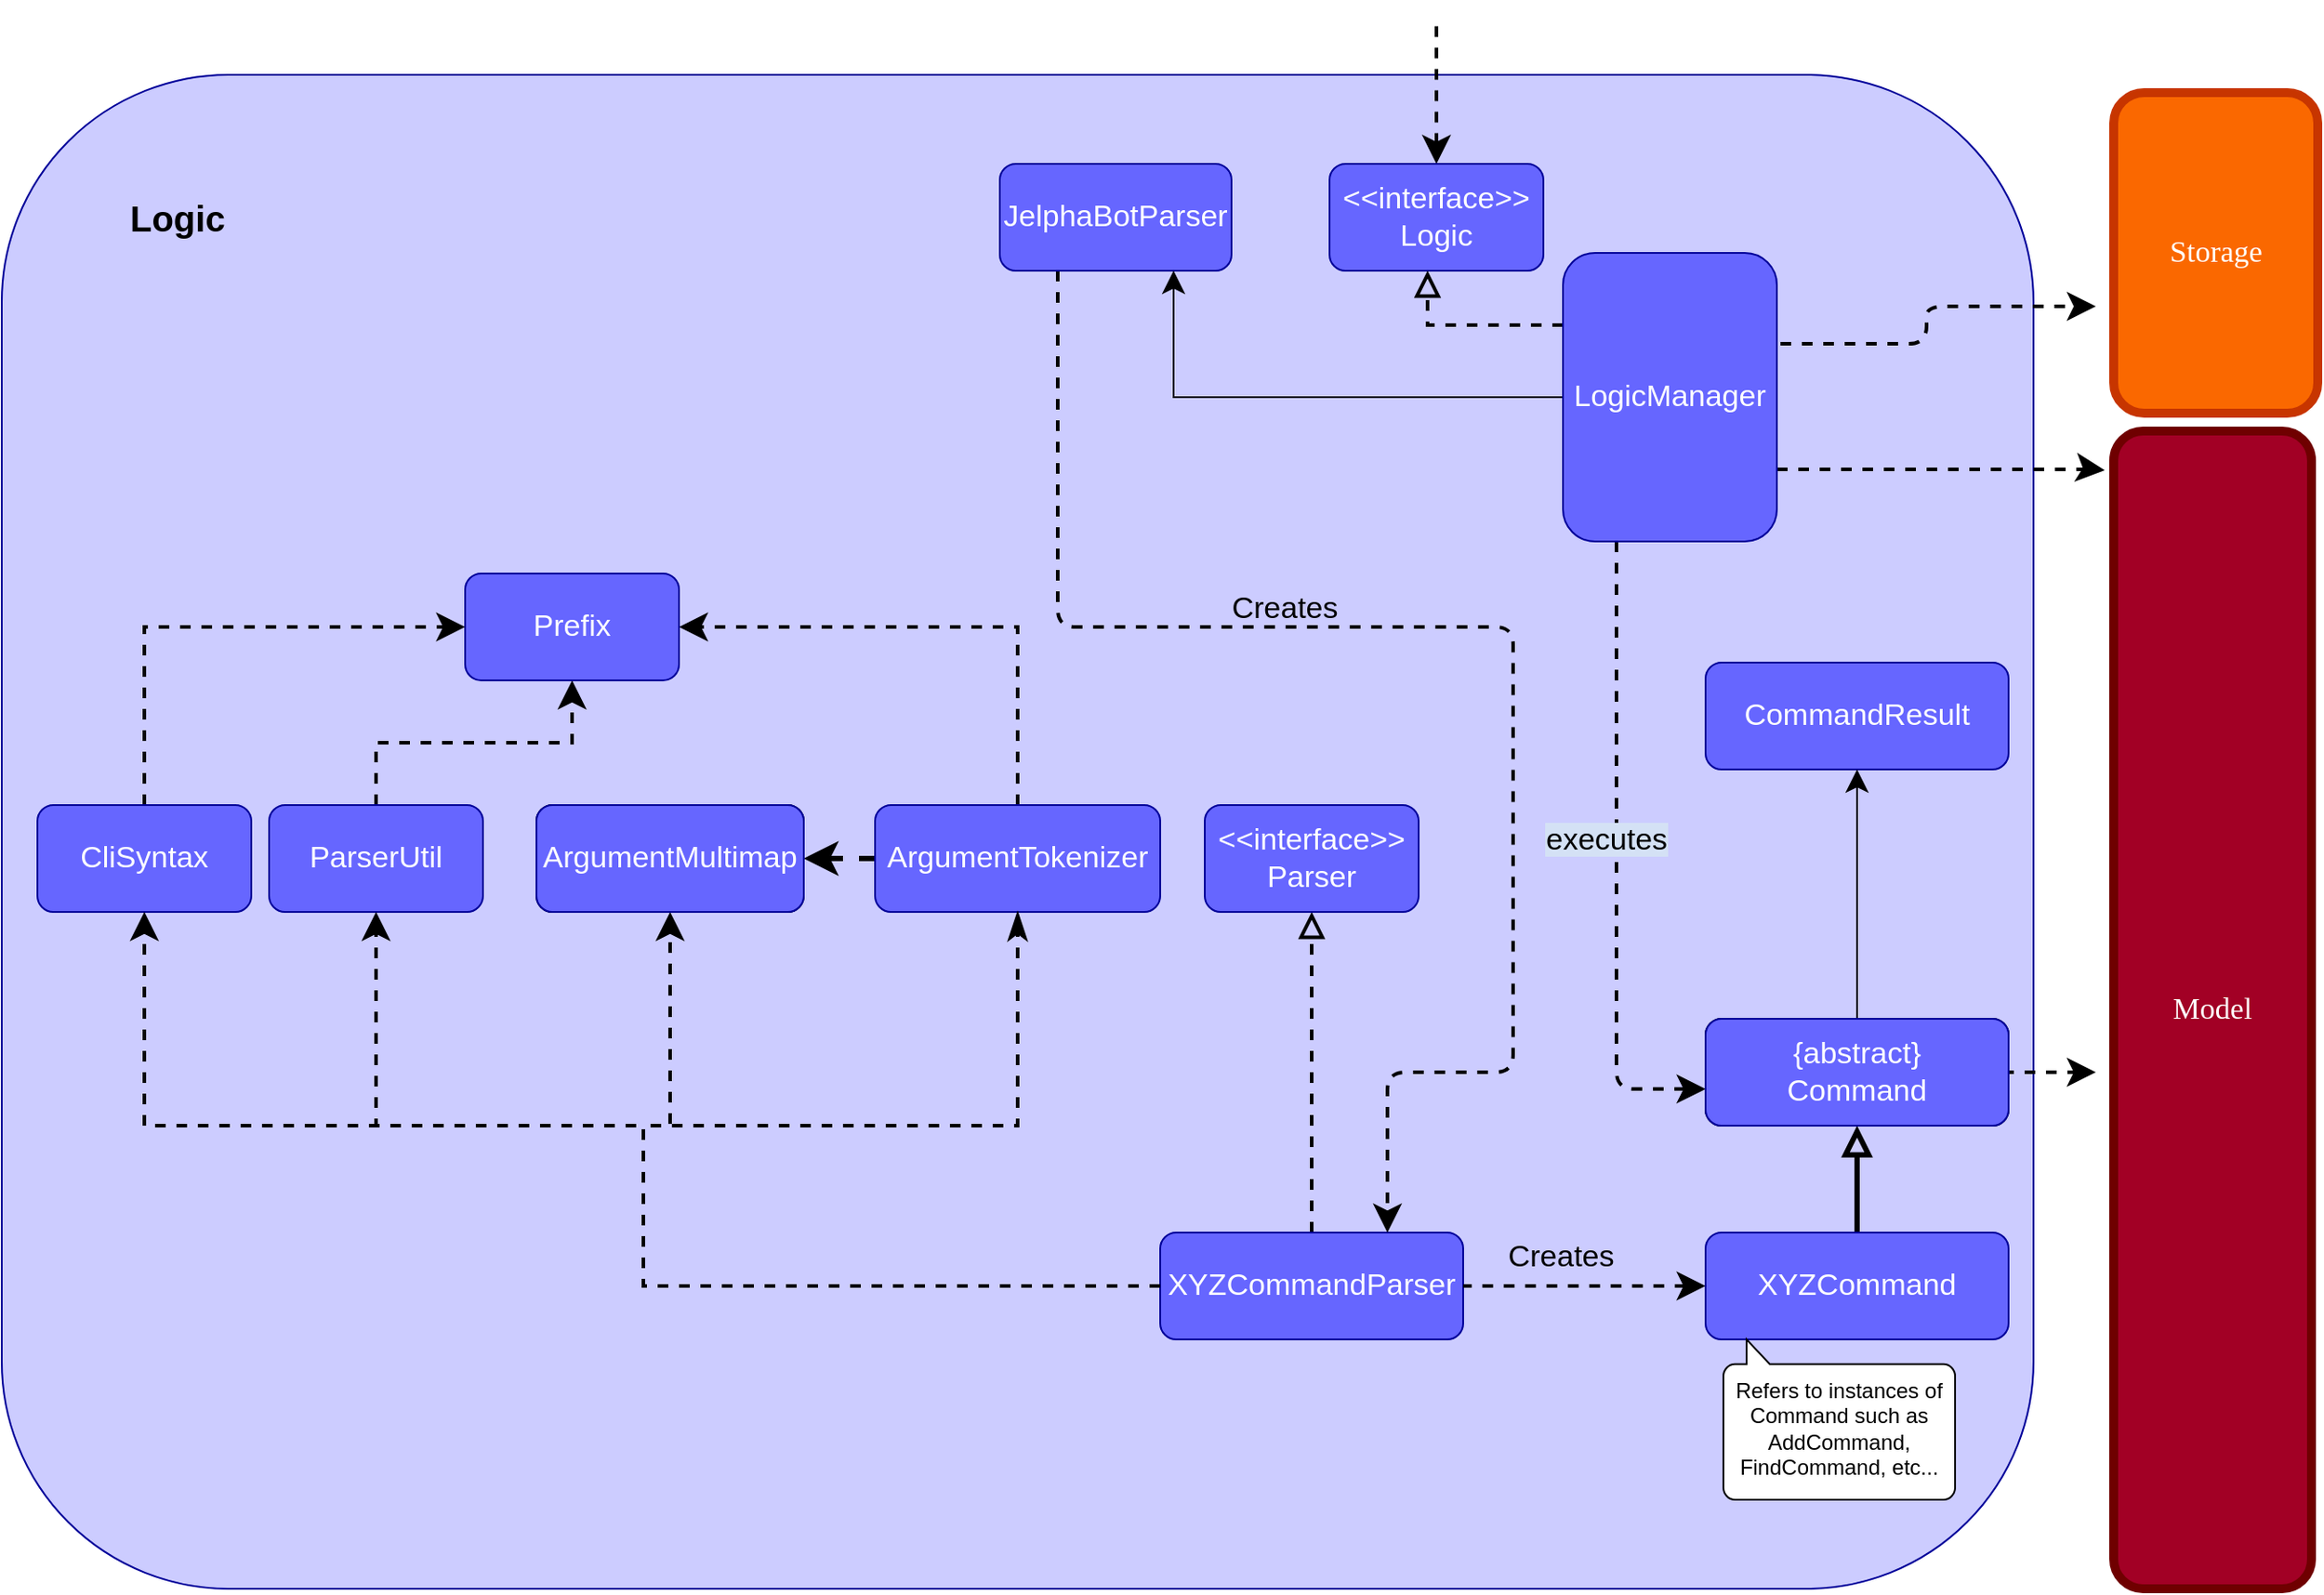<mxfile version="12.9.10" type="device"><diagram id="WQ-3Zr3YK4imYxMIIgBZ" name="Page-1"><mxGraphModel dx="2031" dy="3299" grid="1" gridSize="10" guides="1" tooltips="1" connect="1" arrows="1" fold="1" page="1" pageScale="1" pageWidth="850" pageHeight="1100" math="0" shadow="0"><root><mxCell id="0"/><mxCell id="1" parent="0"/><mxCell id="xUd67uY9aWKsCwXfxKKN-46" value="" style="rounded=1;whiteSpace=wrap;html=1;fillColor=#CCCCFF;strokeColor=#000099;" parent="1" vertex="1"><mxGeometry x="370" y="-1980" width="1140" height="850" as="geometry"/></mxCell><mxCell id="xUd67uY9aWKsCwXfxKKN-1" value="" style="edgeStyle=orthogonalEdgeStyle;rounded=1;jumpStyle=none;jumpSize=10;orthogonalLoop=1;jettySize=auto;html=1;dashed=1;startSize=10;endArrow=none;endFill=0;endSize=10;strokeWidth=2;startArrow=classic;startFill=1;" parent="1" source="xUd67uY9aWKsCwXfxKKN-2" edge="1"><mxGeometry relative="1" as="geometry"><mxPoint x="1175" y="-2010" as="targetPoint"/></mxGeometry></mxCell><mxCell id="xUd67uY9aWKsCwXfxKKN-2" value="&lt;div style=&quot;font-size: 17px&quot;&gt;&lt;span style=&quot;background-color: transparent&quot;&gt;&lt;font style=&quot;font-size: 17px&quot; face=&quot;Helvetica&quot;&gt;&lt;font style=&quot;font-size: 17px&quot; color=&quot;#FFFFFF&quot;&gt;&amp;lt;&amp;lt;interface&amp;gt;&amp;gt;&lt;/font&gt;&lt;/font&gt;&lt;/span&gt;&lt;/div&gt;&lt;div style=&quot;font-size: 17px&quot;&gt;&lt;span style=&quot;background-color: transparent&quot;&gt;&lt;font style=&quot;font-size: 17px&quot; face=&quot;Helvetica&quot;&gt;&lt;font style=&quot;font-size: 17px&quot; color=&quot;#FFFFFF&quot;&gt;Logic&lt;/font&gt;&lt;/font&gt;&lt;/span&gt;&lt;/div&gt;" style="rounded=1;whiteSpace=wrap;html=1;fillColor=#6666FF;strokeColor=#000099;fontColor=#ffffff;" parent="1" vertex="1"><mxGeometry x="1115" y="-1930" width="120" height="60" as="geometry"/></mxCell><mxCell id="xUd67uY9aWKsCwXfxKKN-3" value="&lt;div style=&quot;font-size: 17px&quot;&gt;&lt;span style=&quot;background-color: transparent&quot;&gt;&lt;font style=&quot;font-size: 17px&quot; face=&quot;Helvetica&quot;&gt;&lt;font color=&quot;#FFFFFF&quot;&gt;CommandResult&lt;/font&gt;&lt;br&gt;&lt;/font&gt;&lt;/span&gt;&lt;/div&gt;" style="rounded=1;whiteSpace=wrap;html=1;fillColor=#6666FF;strokeColor=#000099;fontColor=#ffffff;" parent="1" vertex="1"><mxGeometry x="1326" y="-1650" width="170" height="60" as="geometry"/></mxCell><mxCell id="xUd67uY9aWKsCwXfxKKN-4" value="&lt;div style=&quot;font-size: 17px&quot;&gt;&lt;font style=&quot;font-size: 17px&quot; face=&quot;Helvetica&quot;&gt;&lt;span style=&quot;background-color: rgb(0 , 0 , 153)&quot;&gt;&lt;font style=&quot;font-size: 17px&quot; color=&quot;#FFFFFF&quot;&gt;ArgumentMultimap&lt;/font&gt;&lt;/span&gt;&lt;/font&gt;&lt;/div&gt;" style="rounded=1;whiteSpace=wrap;html=1;fillColor=#000099;" parent="1" vertex="1"><mxGeometry x="670" y="-1570" width="150" height="60" as="geometry"/></mxCell><mxCell id="xUd67uY9aWKsCwXfxKKN-5" value="" style="edgeStyle=orthogonalEdgeStyle;rounded=0;jumpStyle=none;orthogonalLoop=1;jettySize=auto;html=1;dashed=1;entryX=0.5;entryY=1;entryDx=0;entryDy=0;endArrow=block;endFill=0;endSize=10;startSize=10;jumpSize=10;strokeWidth=2;" parent="1" source="xUd67uY9aWKsCwXfxKKN-6" target="xUd67uY9aWKsCwXfxKKN-29" edge="1"><mxGeometry relative="1" as="geometry"><mxPoint x="1040" y="-1310" as="targetPoint"/></mxGeometry></mxCell><mxCell id="xUd67uY9aWKsCwXfxKKN-6" value="&lt;div style=&quot;font-size: 17px&quot;&gt;&lt;span style=&quot;background-color: transparent&quot;&gt;&lt;font style=&quot;font-size: 17px&quot; face=&quot;Helvetica&quot;&gt;&lt;font style=&quot;font-size: 17px&quot; color=&quot;#FFFFFF&quot;&gt;XYZCommandParser&lt;/font&gt;&lt;/font&gt;&lt;/span&gt;&lt;/div&gt;" style="rounded=1;whiteSpace=wrap;html=1;fillColor=#6666FF;shadow=0;strokeColor=#000099;fontColor=#ffffff;" parent="1" vertex="1"><mxGeometry x="1020" y="-1330" width="170" height="60" as="geometry"/></mxCell><mxCell id="xUd67uY9aWKsCwXfxKKN-7" value="" style="edgeStyle=orthogonalEdgeStyle;rounded=1;jumpStyle=none;jumpSize=10;orthogonalLoop=1;jettySize=auto;html=1;startSize=10;endArrow=block;endFill=0;endSize=10;strokeWidth=3;" parent="1" source="xUd67uY9aWKsCwXfxKKN-9" target="xUd67uY9aWKsCwXfxKKN-12" edge="1"><mxGeometry relative="1" as="geometry"/></mxCell><mxCell id="xUd67uY9aWKsCwXfxKKN-8" value="" style="edgeStyle=orthogonalEdgeStyle;rounded=1;jumpStyle=none;jumpSize=10;orthogonalLoop=1;jettySize=auto;html=1;dashed=1;startArrow=classic;startFill=1;startSize=10;endArrow=none;endFill=0;endSize=10;strokeWidth=2;" parent="1" source="xUd67uY9aWKsCwXfxKKN-9" target="xUd67uY9aWKsCwXfxKKN-6" edge="1"><mxGeometry relative="1" as="geometry"/></mxCell><mxCell id="xUd67uY9aWKsCwXfxKKN-9" value="&lt;div style=&quot;font-size: 17px&quot;&gt;&lt;span style=&quot;background-color: transparent&quot;&gt;&lt;font style=&quot;font-size: 17px&quot; face=&quot;Helvetica&quot;&gt;&lt;font style=&quot;font-size: 17px&quot; color=&quot;#FFFFFF&quot;&gt;XYZCommand&lt;/font&gt;&lt;/font&gt;&lt;/span&gt;&lt;/div&gt;" style="rounded=1;whiteSpace=wrap;html=1;fillColor=#6666FF;shadow=0;container=1;strokeColor=#000099;fontColor=#ffffff;" parent="1" vertex="1"><mxGeometry x="1326" y="-1330" width="170" height="60" as="geometry"><mxRectangle x="1110" y="-1120" width="140" height="20" as="alternateBounds"/></mxGeometry></mxCell><mxCell id="xUd67uY9aWKsCwXfxKKN-10" value="" style="edgeStyle=orthogonalEdgeStyle;rounded=1;jumpStyle=none;jumpSize=10;orthogonalLoop=1;jettySize=auto;html=1;startSize=10;endArrow=classic;endFill=1;endSize=10;strokeWidth=1;" parent="1" source="xUd67uY9aWKsCwXfxKKN-12" target="xUd67uY9aWKsCwXfxKKN-3" edge="1"><mxGeometry relative="1" as="geometry"/></mxCell><mxCell id="xUd67uY9aWKsCwXfxKKN-11" value="" style="edgeStyle=orthogonalEdgeStyle;rounded=1;jumpStyle=none;jumpSize=10;orthogonalLoop=1;jettySize=auto;html=1;dashed=1;startSize=10;endArrow=classic;endFill=1;endSize=10;strokeWidth=2;" parent="1" edge="1"><mxGeometry relative="1" as="geometry"><mxPoint x="1361" y="-1420" as="sourcePoint"/><mxPoint x="1545" y="-1420" as="targetPoint"/><Array as="points"><mxPoint x="1485" y="-1420"/><mxPoint x="1485" y="-1420"/></Array></mxGeometry></mxCell><mxCell id="xUd67uY9aWKsCwXfxKKN-12" value="&lt;div style=&quot;font-size: 17px&quot;&gt;&lt;font style=&quot;font-size: 17px&quot; face=&quot;Helvetica&quot;&gt;&lt;span style=&quot;background-color: rgb(0 , 0 , 153)&quot;&gt;&lt;font color=&quot;#FFFFFF&quot;&gt;{abstract}&lt;/font&gt;&lt;/span&gt;&lt;/font&gt;&lt;/div&gt;&lt;div style=&quot;font-size: 17px&quot;&gt;&lt;font style=&quot;font-size: 17px&quot; face=&quot;Helvetica&quot;&gt;&lt;span style=&quot;background-color: rgb(0 , 0 , 153)&quot;&gt;&lt;font color=&quot;#FFFFFF&quot;&gt;Command&lt;/font&gt;&lt;br&gt;&lt;/span&gt;&lt;/font&gt;&lt;/div&gt;" style="rounded=1;whiteSpace=wrap;html=1;fillColor=#000099;shadow=0;" parent="1" vertex="1"><mxGeometry x="1326" y="-1450" width="170" height="60" as="geometry"/></mxCell><mxCell id="xUd67uY9aWKsCwXfxKKN-13" style="edgeStyle=orthogonalEdgeStyle;rounded=1;jumpStyle=none;jumpSize=10;orthogonalLoop=1;jettySize=auto;html=1;exitX=0.25;exitY=1;exitDx=0;exitDy=0;dashed=1;startSize=10;endArrow=classic;endFill=1;endSize=10;strokeWidth=2;entryX=0.75;entryY=0;entryDx=0;entryDy=0;" parent="1" source="xUd67uY9aWKsCwXfxKKN-14" target="xUd67uY9aWKsCwXfxKKN-6" edge="1"><mxGeometry relative="1" as="geometry"><mxPoint x="1218" y="-1310" as="targetPoint"/><Array as="points"><mxPoint x="963" y="-1670"/><mxPoint x="1218" y="-1670"/><mxPoint x="1218" y="-1420"/><mxPoint x="1148" y="-1420"/></Array></mxGeometry></mxCell><mxCell id="xUd67uY9aWKsCwXfxKKN-14" value="&lt;div style=&quot;font-size: 17px&quot;&gt;&lt;span style=&quot;background-color: transparent&quot;&gt;&lt;font style=&quot;font-size: 17px&quot; face=&quot;Helvetica&quot;&gt;&lt;font style=&quot;font-size: 17px&quot; color=&quot;#FFFFFF&quot;&gt;JelphaBotParser&lt;/font&gt;&lt;/font&gt;&lt;/span&gt;&lt;/div&gt;" style="rounded=1;whiteSpace=wrap;html=1;fillColor=#6666FF;strokeColor=#000099;fontColor=#ffffff;" parent="1" vertex="1"><mxGeometry x="930" y="-1930" width="130" height="60" as="geometry"/></mxCell><mxCell id="xUd67uY9aWKsCwXfxKKN-15" value="" style="edgeStyle=orthogonalEdgeStyle;rounded=0;jumpStyle=none;jumpSize=10;orthogonalLoop=1;jettySize=auto;html=1;startSize=10;endArrow=block;endFill=0;endSize=10;strokeWidth=2;dashed=1;exitX=0;exitY=0.25;exitDx=0;exitDy=0;" parent="1" source="xUd67uY9aWKsCwXfxKKN-20" target="xUd67uY9aWKsCwXfxKKN-2" edge="1"><mxGeometry relative="1" as="geometry"><Array as="points"><mxPoint x="1170" y="-1839"/></Array></mxGeometry></mxCell><mxCell id="xUd67uY9aWKsCwXfxKKN-16" value="" style="edgeStyle=orthogonalEdgeStyle;rounded=0;jumpStyle=none;jumpSize=10;orthogonalLoop=1;jettySize=auto;html=1;startSize=10;endArrow=classic;endFill=1;endSize=10;strokeWidth=1;entryX=0.75;entryY=1;entryDx=0;entryDy=0;" parent="1" source="xUd67uY9aWKsCwXfxKKN-20" target="xUd67uY9aWKsCwXfxKKN-14" edge="1"><mxGeometry relative="1" as="geometry"/></mxCell><mxCell id="xUd67uY9aWKsCwXfxKKN-17" value="" style="edgeStyle=orthogonalEdgeStyle;rounded=1;jumpStyle=none;jumpSize=10;orthogonalLoop=1;jettySize=auto;html=1;dashed=1;startSize=10;endArrow=classic;endFill=1;endSize=10;strokeWidth=2;exitX=1;exitY=0.75;exitDx=0;exitDy=0;" parent="1" source="xUd67uY9aWKsCwXfxKKN-20" edge="1"><mxGeometry relative="1" as="geometry"><mxPoint x="1100" y="-1749" as="sourcePoint"/><mxPoint x="1550" y="-1758" as="targetPoint"/><Array as="points"><mxPoint x="1545" y="-1758"/></Array></mxGeometry></mxCell><mxCell id="xUd67uY9aWKsCwXfxKKN-18" style="edgeStyle=orthogonalEdgeStyle;rounded=1;jumpStyle=none;jumpSize=10;orthogonalLoop=1;jettySize=auto;html=1;exitX=1.017;exitY=0.315;exitDx=0;exitDy=0;dashed=1;startSize=10;endArrow=classic;endFill=1;endSize=10;strokeWidth=2;exitPerimeter=0;" parent="1" source="xUd67uY9aWKsCwXfxKKN-20" edge="1"><mxGeometry relative="1" as="geometry"><mxPoint x="1545" y="-1850" as="targetPoint"/><mxPoint x="1100" y="-1789.5" as="sourcePoint"/><Array as="points"><mxPoint x="1450" y="-1829"/><mxPoint x="1450" y="-1850"/></Array></mxGeometry></mxCell><mxCell id="xUd67uY9aWKsCwXfxKKN-19" value="&lt;div style=&quot;font-size: 17px&quot;&gt;&lt;span style=&quot;background-color: rgb(212 , 225 , 245)&quot;&gt;executes&lt;/span&gt;&lt;/div&gt;" style="edgeStyle=orthogonalEdgeStyle;rounded=1;jumpStyle=none;jumpSize=10;orthogonalLoop=1;jettySize=auto;html=1;exitX=0.25;exitY=1;exitDx=0;exitDy=0;dashed=1;startSize=10;endArrow=classic;endFill=1;endSize=10;strokeWidth=2;entryX=0;entryY=0.657;entryDx=0;entryDy=0;entryPerimeter=0;labelBackgroundColor=none;" parent="1" source="xUd67uY9aWKsCwXfxKKN-20" target="xUd67uY9aWKsCwXfxKKN-12" edge="1"><mxGeometry x="-0.06" y="-6" relative="1" as="geometry"><mxPoint x="1300" y="-1380" as="targetPoint"/><Array as="points"><mxPoint x="1276" y="-1411"/></Array><mxPoint as="offset"/></mxGeometry></mxCell><mxCell id="xUd67uY9aWKsCwXfxKKN-20" value="&lt;div style=&quot;font-size: 17px&quot;&gt;&lt;span style=&quot;background-color: transparent&quot;&gt;&lt;font style=&quot;font-size: 17px&quot; face=&quot;Helvetica&quot;&gt;&lt;font style=&quot;font-size: 17px&quot; color=&quot;#FFFFFF&quot;&gt;LogicManager&lt;/font&gt;&lt;/font&gt;&lt;/span&gt;&lt;/div&gt;" style="rounded=1;whiteSpace=wrap;html=1;fillColor=#6666FF;strokeColor=#000099;fontColor=#ffffff;" parent="1" vertex="1"><mxGeometry x="1246" y="-1880" width="120" height="162" as="geometry"/></mxCell><mxCell id="xUd67uY9aWKsCwXfxKKN-21" style="edgeStyle=orthogonalEdgeStyle;rounded=0;jumpStyle=none;orthogonalLoop=1;jettySize=auto;html=1;exitX=0;exitY=0.5;exitDx=0;exitDy=0;entryX=1;entryY=0.5;entryDx=0;entryDy=0;dashed=1;endSize=10;startSize=10;strokeWidth=3;" parent="1" source="xUd67uY9aWKsCwXfxKKN-23" target="xUd67uY9aWKsCwXfxKKN-4" edge="1"><mxGeometry relative="1" as="geometry"/></mxCell><mxCell id="xUd67uY9aWKsCwXfxKKN-22" style="edgeStyle=orthogonalEdgeStyle;rounded=0;jumpStyle=none;orthogonalLoop=1;jettySize=auto;html=1;exitX=0.5;exitY=0;exitDx=0;exitDy=0;entryX=1;entryY=0.5;entryDx=0;entryDy=0;dashed=1;strokeWidth=2;endSize=10;startSize=10;" parent="1" source="xUd67uY9aWKsCwXfxKKN-23" target="xUd67uY9aWKsCwXfxKKN-26" edge="1"><mxGeometry relative="1" as="geometry"><Array as="points"><mxPoint x="940" y="-1670"/></Array></mxGeometry></mxCell><mxCell id="xUd67uY9aWKsCwXfxKKN-23" value="&lt;div style=&quot;font-size: 17px&quot;&gt;&lt;span style=&quot;background-color: transparent&quot;&gt;&lt;font style=&quot;font-size: 17px&quot; face=&quot;Helvetica&quot;&gt;&lt;font color=&quot;#FFFFFF&quot;&gt;ArgumentTokenizer&lt;/font&gt;&lt;br&gt;&lt;/font&gt;&lt;/span&gt;&lt;/div&gt;" style="rounded=1;whiteSpace=wrap;html=1;fillColor=#6666FF;strokeColor=#000099;fontColor=#ffffff;" parent="1" vertex="1"><mxGeometry x="860" y="-1570" width="160" height="60" as="geometry"/></mxCell><mxCell id="xUd67uY9aWKsCwXfxKKN-24" value="" style="edgeStyle=orthogonalEdgeStyle;rounded=0;jumpStyle=none;orthogonalLoop=1;jettySize=auto;html=1;dashed=1;endSize=10;startSize=10;strokeWidth=2;" parent="1" source="xUd67uY9aWKsCwXfxKKN-25" target="xUd67uY9aWKsCwXfxKKN-26" edge="1"><mxGeometry relative="1" as="geometry"/></mxCell><mxCell id="xUd67uY9aWKsCwXfxKKN-25" value="&lt;div style=&quot;font-size: 17px&quot;&gt;&lt;span style=&quot;background-color: transparent&quot;&gt;&lt;font style=&quot;font-size: 17px&quot; face=&quot;Helvetica&quot; color=&quot;#FFFFFF&quot;&gt;ParserUtil&lt;br&gt;&lt;/font&gt;&lt;/span&gt;&lt;/div&gt;" style="rounded=1;whiteSpace=wrap;html=1;fillColor=#6666FF;strokeColor=#000099;fontColor=#ffffff;" parent="1" vertex="1"><mxGeometry x="520" y="-1570" width="120" height="60" as="geometry"/></mxCell><mxCell id="xUd67uY9aWKsCwXfxKKN-26" value="&lt;div style=&quot;font-size: 17px&quot;&gt;&lt;span style=&quot;background-color: transparent&quot;&gt;&lt;font style=&quot;font-size: 17px&quot; face=&quot;Helvetica&quot;&gt;&lt;font color=&quot;#FFFFFF&quot;&gt;Prefix&lt;/font&gt;&lt;br&gt;&lt;/font&gt;&lt;/span&gt;&lt;/div&gt;" style="rounded=1;whiteSpace=wrap;html=1;fillColor=#6666FF;strokeColor=#000099;fontColor=#ffffff;" parent="1" vertex="1"><mxGeometry x="630" y="-1700" width="120" height="60" as="geometry"/></mxCell><mxCell id="xUd67uY9aWKsCwXfxKKN-27" style="edgeStyle=orthogonalEdgeStyle;rounded=0;jumpStyle=none;orthogonalLoop=1;jettySize=auto;html=1;exitX=0.5;exitY=0;exitDx=0;exitDy=0;entryX=0;entryY=0.5;entryDx=0;entryDy=0;dashed=1;endSize=10;startSize=10;strokeWidth=2;" parent="1" source="xUd67uY9aWKsCwXfxKKN-28" target="xUd67uY9aWKsCwXfxKKN-26" edge="1"><mxGeometry relative="1" as="geometry"/></mxCell><mxCell id="xUd67uY9aWKsCwXfxKKN-28" value="&lt;div style=&quot;font-size: 17px&quot;&gt;&lt;span style=&quot;background-color: transparent&quot;&gt;&lt;font style=&quot;font-size: 17px&quot; face=&quot;Helvetica&quot;&gt;&lt;font color=&quot;#FFFFFF&quot;&gt;CliSyntax&lt;/font&gt;&lt;br&gt;&lt;/font&gt;&lt;/span&gt;&lt;/div&gt;" style="rounded=1;whiteSpace=wrap;html=1;fillColor=#6666FF;strokeColor=#000099;fontColor=#ffffff;" parent="1" vertex="1"><mxGeometry x="390" y="-1570" width="120" height="60" as="geometry"/></mxCell><mxCell id="xUd67uY9aWKsCwXfxKKN-29" value="&lt;div style=&quot;font-size: 17px&quot;&gt;&lt;span style=&quot;background-color: transparent&quot;&gt;&lt;font style=&quot;font-size: 17px&quot; face=&quot;Helvetica&quot;&gt;&lt;font style=&quot;font-size: 17px&quot; color=&quot;#FFFFFF&quot;&gt;&amp;lt;&amp;lt;interface&amp;gt;&amp;gt;&lt;/font&gt;&lt;/font&gt;&lt;/span&gt;&lt;/div&gt;&lt;div style=&quot;font-size: 17px&quot;&gt;&lt;span style=&quot;background-color: transparent&quot;&gt;&lt;font style=&quot;font-size: 17px&quot; face=&quot;Helvetica&quot;&gt;&lt;font color=&quot;#FFFFFF&quot;&gt;Parser&lt;/font&gt;&lt;br&gt;&lt;/font&gt;&lt;/span&gt;&lt;/div&gt;" style="rounded=1;whiteSpace=wrap;html=1;fillColor=#6666FF;strokeColor=#000099;fontColor=#ffffff;" parent="1" vertex="1"><mxGeometry x="1045" y="-1570" width="120" height="60" as="geometry"/></mxCell><mxCell id="xUd67uY9aWKsCwXfxKKN-30" value="" style="group;strokeWidth=2;" parent="1" vertex="1" connectable="0"><mxGeometry x="480" y="-1390" width="500" height="110" as="geometry"/></mxCell><mxCell id="xUd67uY9aWKsCwXfxKKN-31" style="edgeStyle=orthogonalEdgeStyle;rounded=0;jumpStyle=none;jumpSize=10;orthogonalLoop=1;jettySize=auto;html=1;exitX=0;exitY=0.5;exitDx=0;exitDy=0;entryX=0.5;entryY=1;entryDx=0;entryDy=0;dashed=1;startSize=10;endArrow=classic;endFill=1;endSize=10;strokeWidth=2;" parent="xUd67uY9aWKsCwXfxKKN-30" source="xUd67uY9aWKsCwXfxKKN-6" target="xUd67uY9aWKsCwXfxKKN-25" edge="1"><mxGeometry relative="1" as="geometry"><Array as="points"><mxPoint x="250" y="90"/><mxPoint x="250"/><mxPoint x="100"/></Array></mxGeometry></mxCell><mxCell id="xUd67uY9aWKsCwXfxKKN-33" style="edgeStyle=orthogonalEdgeStyle;rounded=0;jumpStyle=none;jumpSize=10;orthogonalLoop=1;jettySize=auto;html=1;exitX=0;exitY=0.5;exitDx=0;exitDy=0;entryX=0.5;entryY=1;entryDx=0;entryDy=0;dashed=1;startSize=10;endArrow=classicThin;endFill=1;endSize=10;strokeWidth=2;" parent="xUd67uY9aWKsCwXfxKKN-30" source="xUd67uY9aWKsCwXfxKKN-6" target="xUd67uY9aWKsCwXfxKKN-23" edge="1"><mxGeometry relative="1" as="geometry"><Array as="points"><mxPoint x="250" y="90"/><mxPoint x="250"/><mxPoint x="460"/></Array></mxGeometry></mxCell><mxCell id="xUd67uY9aWKsCwXfxKKN-34" style="edgeStyle=orthogonalEdgeStyle;rounded=0;jumpStyle=none;jumpSize=10;orthogonalLoop=1;jettySize=auto;html=1;exitX=0;exitY=0.5;exitDx=0;exitDy=0;entryX=0.5;entryY=1;entryDx=0;entryDy=0;dashed=1;startSize=10;endArrow=classic;endFill=1;endSize=10;strokeWidth=2;" parent="xUd67uY9aWKsCwXfxKKN-30" source="xUd67uY9aWKsCwXfxKKN-6" target="xUd67uY9aWKsCwXfxKKN-28" edge="1"><mxGeometry relative="1" as="geometry"><Array as="points"><mxPoint x="250" y="90"/><mxPoint x="250"/><mxPoint x="-30"/></Array></mxGeometry></mxCell><mxCell id="xUd67uY9aWKsCwXfxKKN-35" value="&lt;font style=&quot;font-size: 17px&quot; face=&quot;Verdana&quot;&gt;Model&lt;/font&gt;" style="rounded=1;whiteSpace=wrap;html=1;strokeWidth=5;fillColor=#a20025;strokeColor=#6F0000;fontColor=#ffffff;" parent="1" vertex="1"><mxGeometry x="1555" y="-1780" width="111" height="650" as="geometry"/></mxCell><mxCell id="xUd67uY9aWKsCwXfxKKN-36" value="&lt;font style=&quot;font-size: 17px&quot; face=&quot;Verdana&quot;&gt;Storage&lt;/font&gt;" style="rounded=1;whiteSpace=wrap;html=1;strokeWidth=5;fillColor=#fa6800;strokeColor=#C73500;fontColor=#ffffff;" parent="1" vertex="1"><mxGeometry x="1555" y="-1970" width="114.5" height="180" as="geometry"/></mxCell><mxCell id="xUd67uY9aWKsCwXfxKKN-37" value="" style="shape=image;html=1;verticalAlign=top;verticalLabelPosition=bottom;labelBackgroundColor=#ffffff;imageAspect=0;aspect=fixed;image=https://cdn4.iconfinder.com/data/icons/ionicons/512/icon-arrow-down-b-128.png;rounded=1;shadow=0;fillColor=#000099;" parent="1" vertex="1"><mxGeometry x="1246" y="-1538" width="28" height="28" as="geometry"/></mxCell><mxCell id="xUd67uY9aWKsCwXfxKKN-38" value="&lt;font style=&quot;font-size: 17px&quot;&gt;Creates&lt;/font&gt;" style="text;html=1;strokeColor=none;fillColor=none;align=center;verticalAlign=middle;whiteSpace=wrap;rounded=0;shadow=0;" parent="1" vertex="1"><mxGeometry x="1190" y="-1330" width="110" height="27.5" as="geometry"/></mxCell><mxCell id="xUd67uY9aWKsCwXfxKKN-39" value="" style="shape=image;html=1;verticalAlign=top;verticalLabelPosition=bottom;labelBackgroundColor=#ffffff;imageAspect=0;aspect=fixed;image=https://cdn4.iconfinder.com/data/icons/ionicons/512/icon-arrow-right-b-128.png;rounded=1;shadow=0;fillColor=#000099;" parent="xUd67uY9aWKsCwXfxKKN-38" vertex="1"><mxGeometry x="84" y="5.75" width="20" height="20" as="geometry"/></mxCell><mxCell id="xUd67uY9aWKsCwXfxKKN-40" value="" style="html=1;verticalLabelPosition=bottom;align=center;labelBackgroundColor=#ffffff;verticalAlign=top;strokeWidth=1;shadow=0;dashed=0;shape=mxgraph.ios7.icons.message;rotation=-180;" parent="1" vertex="1"><mxGeometry x="1336" y="-1270" width="130" height="90" as="geometry"/></mxCell><mxCell id="xUd67uY9aWKsCwXfxKKN-41" value="Refers to instances of Command such as AddCommand, FindCommand, etc..." style="text;html=1;align=center;verticalAlign=middle;whiteSpace=wrap;rounded=0;" parent="1" vertex="1"><mxGeometry x="1326" y="-1260" width="150" height="80" as="geometry"/></mxCell><mxCell id="xUd67uY9aWKsCwXfxKKN-42" value="" style="shape=image;html=1;verticalAlign=top;verticalLabelPosition=bottom;labelBackgroundColor=#ffffff;imageAspect=0;aspect=fixed;image=https://cdn4.iconfinder.com/data/icons/ionicons/512/icon-arrow-right-b-128.png;rounded=1;shadow=0;fillColor=#000099;" parent="1" vertex="1"><mxGeometry x="1118" y="-1690" width="20" height="20" as="geometry"/></mxCell><mxCell id="xUd67uY9aWKsCwXfxKKN-43" value="&lt;font style=&quot;font-size: 17px&quot;&gt;Creates&lt;/font&gt;" style="text;html=1;strokeColor=none;fillColor=none;align=center;verticalAlign=middle;whiteSpace=wrap;rounded=0;shadow=0;" parent="1" vertex="1"><mxGeometry x="1070" y="-1690" width="40" height="20" as="geometry"/></mxCell><mxCell id="xUd67uY9aWKsCwXfxKKN-48" value="&lt;b style=&quot;font-size: 20px;&quot;&gt;Logic&lt;/b&gt;" style="text;html=1;strokeColor=none;fillColor=none;align=left;verticalAlign=middle;whiteSpace=wrap;rounded=0;fontSize=20;fontColor=#000000;" parent="1" vertex="1"><mxGeometry x="440" y="-1920" width="40" height="40" as="geometry"/></mxCell><mxCell id="xUd67uY9aWKsCwXfxKKN-32" style="edgeStyle=orthogonalEdgeStyle;rounded=0;jumpStyle=none;jumpSize=10;orthogonalLoop=1;jettySize=auto;html=1;exitX=0;exitY=0.5;exitDx=0;exitDy=0;dashed=1;startSize=10;endArrow=classic;endFill=1;endSize=10;strokeWidth=2;" parent="1" source="xUd67uY9aWKsCwXfxKKN-6" target="xUd67uY9aWKsCwXfxKKN-4" edge="1"><mxGeometry relative="1" as="geometry"><Array as="points"><mxPoint x="730" y="-1300"/><mxPoint x="730" y="-1390"/><mxPoint x="745" y="-1390"/></Array><mxPoint x="750" y="-1480" as="targetPoint"/></mxGeometry></mxCell><mxCell id="VvQsD6NTvzAW4AMFq5QV-1" value="&lt;div style=&quot;font-size: 17px&quot;&gt;&lt;span style=&quot;background-color: transparent&quot;&gt;&lt;font style=&quot;font-size: 17px&quot; face=&quot;Helvetica&quot;&gt;&lt;font color=&quot;#FFFFFF&quot;&gt;{abstract}&lt;/font&gt;&lt;/font&gt;&lt;/span&gt;&lt;/div&gt;&lt;div style=&quot;font-size: 17px&quot;&gt;&lt;span style=&quot;background-color: transparent&quot;&gt;&lt;font style=&quot;font-size: 17px&quot; face=&quot;Helvetica&quot;&gt;&lt;font color=&quot;#FFFFFF&quot;&gt;Command&lt;/font&gt;&lt;br&gt;&lt;/font&gt;&lt;/span&gt;&lt;/div&gt;" style="rounded=1;whiteSpace=wrap;html=1;fillColor=#6666FF;shadow=0;strokeColor=#000099;fontColor=#ffffff;" vertex="1" parent="1"><mxGeometry x="1326" y="-1450" width="170" height="60" as="geometry"/></mxCell><mxCell id="VvQsD6NTvzAW4AMFq5QV-2" value="&lt;div style=&quot;font-size: 17px&quot;&gt;&lt;span style=&quot;background-color: transparent&quot;&gt;&lt;font style=&quot;font-size: 17px&quot; face=&quot;Helvetica&quot;&gt;&lt;font style=&quot;font-size: 17px&quot; color=&quot;#FFFFFF&quot;&gt;ArgumentMultimap&lt;/font&gt;&lt;/font&gt;&lt;/span&gt;&lt;/div&gt;" style="rounded=1;whiteSpace=wrap;html=1;fillColor=#6666FF;strokeColor=#000099;fontColor=#ffffff;" vertex="1" parent="1"><mxGeometry x="670" y="-1570" width="150" height="60" as="geometry"/></mxCell></root></mxGraphModel></diagram></mxfile>
